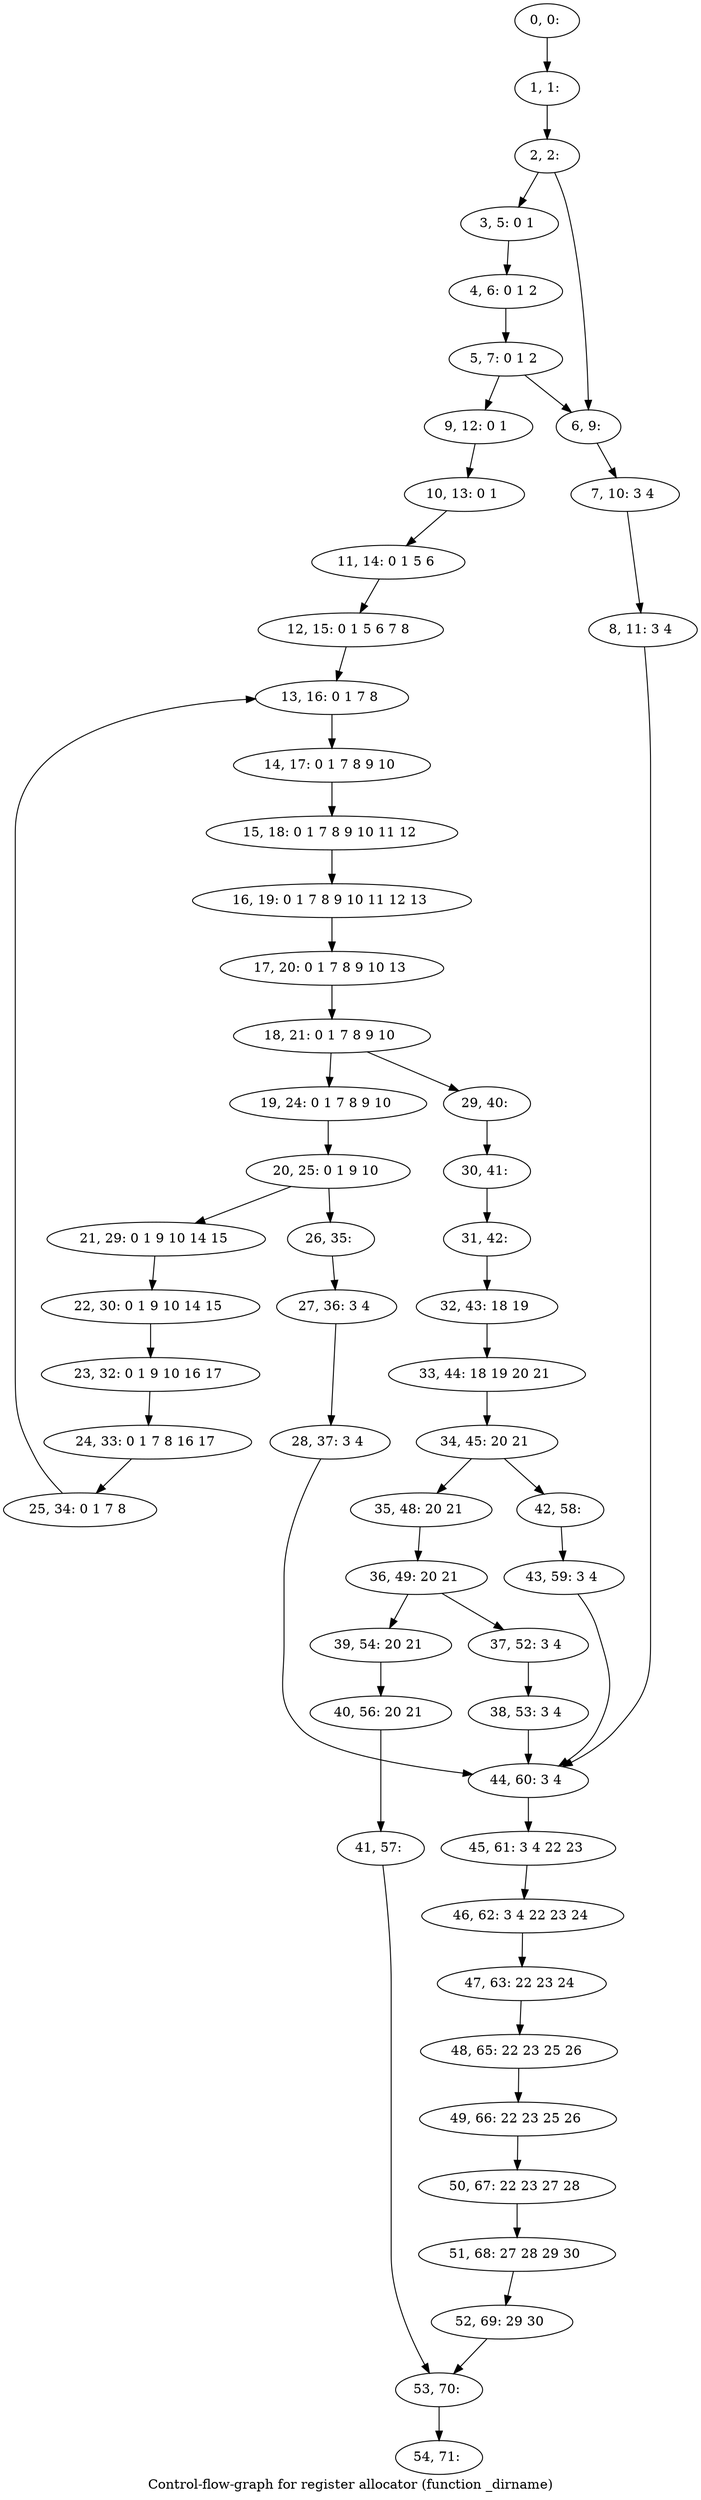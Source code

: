 digraph G {
graph [label="Control-flow-graph for register allocator (function _dirname)"]
0[label="0, 0: "];
1[label="1, 1: "];
2[label="2, 2: "];
3[label="3, 5: 0 1 "];
4[label="4, 6: 0 1 2 "];
5[label="5, 7: 0 1 2 "];
6[label="6, 9: "];
7[label="7, 10: 3 4 "];
8[label="8, 11: 3 4 "];
9[label="9, 12: 0 1 "];
10[label="10, 13: 0 1 "];
11[label="11, 14: 0 1 5 6 "];
12[label="12, 15: 0 1 5 6 7 8 "];
13[label="13, 16: 0 1 7 8 "];
14[label="14, 17: 0 1 7 8 9 10 "];
15[label="15, 18: 0 1 7 8 9 10 11 12 "];
16[label="16, 19: 0 1 7 8 9 10 11 12 13 "];
17[label="17, 20: 0 1 7 8 9 10 13 "];
18[label="18, 21: 0 1 7 8 9 10 "];
19[label="19, 24: 0 1 7 8 9 10 "];
20[label="20, 25: 0 1 9 10 "];
21[label="21, 29: 0 1 9 10 14 15 "];
22[label="22, 30: 0 1 9 10 14 15 "];
23[label="23, 32: 0 1 9 10 16 17 "];
24[label="24, 33: 0 1 7 8 16 17 "];
25[label="25, 34: 0 1 7 8 "];
26[label="26, 35: "];
27[label="27, 36: 3 4 "];
28[label="28, 37: 3 4 "];
29[label="29, 40: "];
30[label="30, 41: "];
31[label="31, 42: "];
32[label="32, 43: 18 19 "];
33[label="33, 44: 18 19 20 21 "];
34[label="34, 45: 20 21 "];
35[label="35, 48: 20 21 "];
36[label="36, 49: 20 21 "];
37[label="37, 52: 3 4 "];
38[label="38, 53: 3 4 "];
39[label="39, 54: 20 21 "];
40[label="40, 56: 20 21 "];
41[label="41, 57: "];
42[label="42, 58: "];
43[label="43, 59: 3 4 "];
44[label="44, 60: 3 4 "];
45[label="45, 61: 3 4 22 23 "];
46[label="46, 62: 3 4 22 23 24 "];
47[label="47, 63: 22 23 24 "];
48[label="48, 65: 22 23 25 26 "];
49[label="49, 66: 22 23 25 26 "];
50[label="50, 67: 22 23 27 28 "];
51[label="51, 68: 27 28 29 30 "];
52[label="52, 69: 29 30 "];
53[label="53, 70: "];
54[label="54, 71: "];
0->1 ;
1->2 ;
2->3 ;
2->6 ;
3->4 ;
4->5 ;
5->6 ;
5->9 ;
6->7 ;
7->8 ;
8->44 ;
9->10 ;
10->11 ;
11->12 ;
12->13 ;
13->14 ;
14->15 ;
15->16 ;
16->17 ;
17->18 ;
18->19 ;
18->29 ;
19->20 ;
20->21 ;
20->26 ;
21->22 ;
22->23 ;
23->24 ;
24->25 ;
25->13 ;
26->27 ;
27->28 ;
28->44 ;
29->30 ;
30->31 ;
31->32 ;
32->33 ;
33->34 ;
34->35 ;
34->42 ;
35->36 ;
36->37 ;
36->39 ;
37->38 ;
38->44 ;
39->40 ;
40->41 ;
41->53 ;
42->43 ;
43->44 ;
44->45 ;
45->46 ;
46->47 ;
47->48 ;
48->49 ;
49->50 ;
50->51 ;
51->52 ;
52->53 ;
53->54 ;
}
